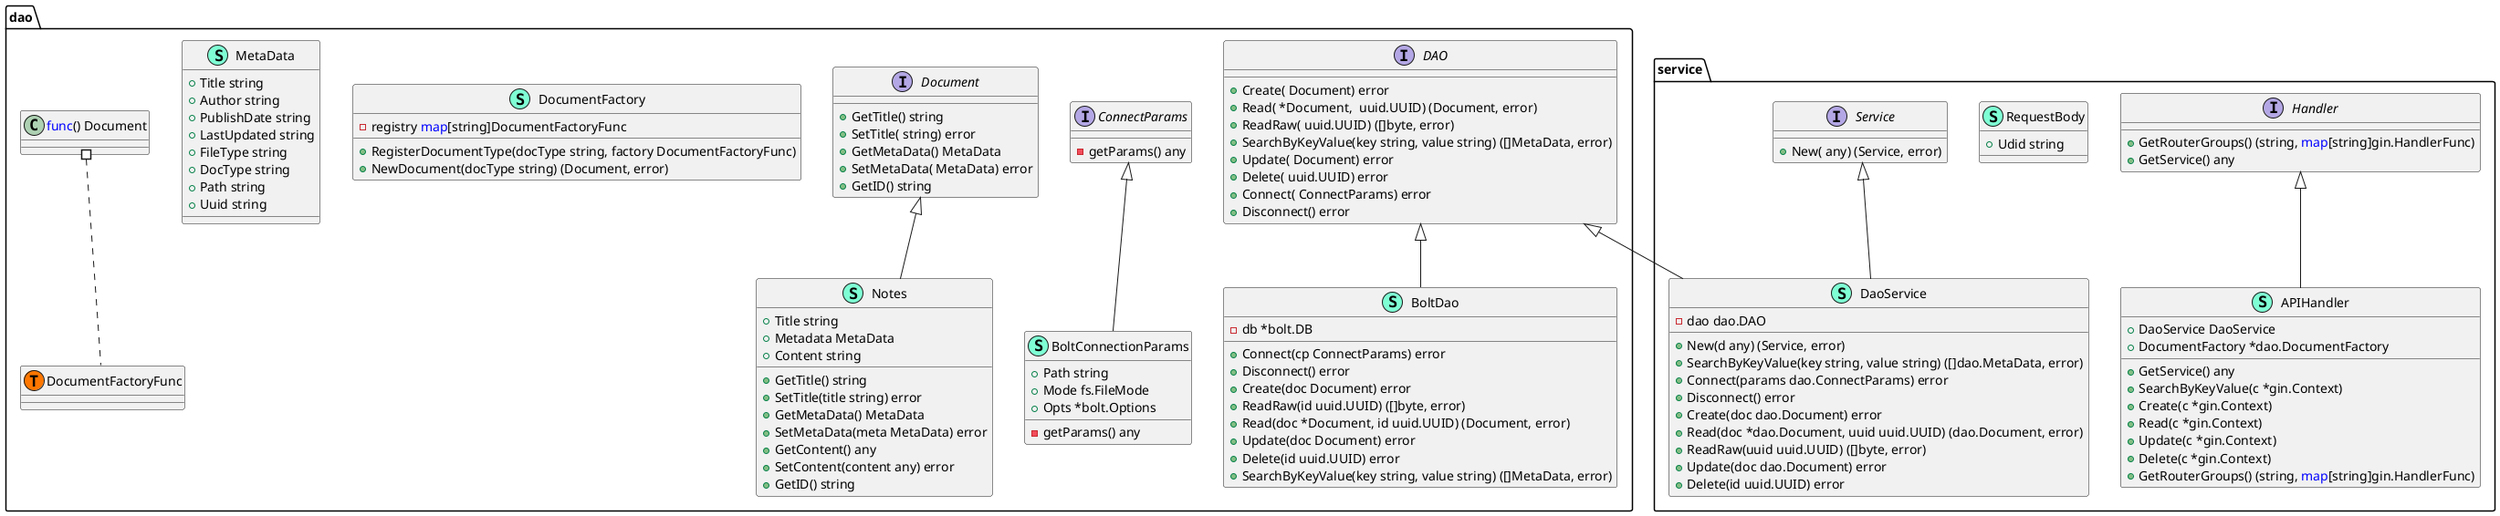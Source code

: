 @startuml
namespace dao {
    class BoltConnectionParams << (S,Aquamarine) >> {
        + Path string
        + Mode fs.FileMode
        + Opts *bolt.Options

        - getParams() any

    }
    class BoltDao << (S,Aquamarine) >> {
        - db *bolt.DB

        + Connect(cp ConnectParams) error
        + Disconnect() error
        + Create(doc Document) error
        + ReadRaw(id uuid.UUID) ([]byte, error)
        + Read(doc *Document, id uuid.UUID) (Document, error)
        + Update(doc Document) error
        + Delete(id uuid.UUID) error
        + SearchByKeyValue(key string, value string) ([]MetaData, error)

    }
    interface ConnectParams  {
        - getParams() any

    }
    interface DAO  {
        + Create( Document) error
        + Read( *Document,  uuid.UUID) (Document, error)
        + ReadRaw( uuid.UUID) ([]byte, error)
        + SearchByKeyValue(key string, value string) ([]MetaData, error)
        + Update( Document) error
        + Delete( uuid.UUID) error
        + Connect( ConnectParams) error
        + Disconnect() error

    }
    interface Document  {
        + GetTitle() string
        + SetTitle( string) error
        + GetMetaData() MetaData
        + SetMetaData( MetaData) error
        + GetID() string

    }
    class DocumentFactory << (S,Aquamarine) >> {
        - registry <font color=blue>map</font>[string]DocumentFactoryFunc

        + RegisterDocumentType(docType string, factory DocumentFactoryFunc) 
        + NewDocument(docType string) (Document, error)

    }
    class MetaData << (S,Aquamarine) >> {
        + Title string
        + Author string
        + PublishDate string
        + LastUpdated string
        + FileType string
        + DocType string
        + Path string
        + Uuid string

    }
    class Notes << (S,Aquamarine) >> {
        + Title string
        + Metadata MetaData
        + Content string

        + GetTitle() string
        + SetTitle(title string) error
        + GetMetaData() MetaData
        + SetMetaData(meta MetaData) error
        + GetContent() any
        + SetContent(content any) error
        + GetID() string

    }
    class dao.DocumentFactoryFunc << (T, #FF7700) >>  {
    }
}

"dao.ConnectParams" <|-- "dao.BoltConnectionParams"
"dao.DAO" <|-- "dao.BoltDao"
"dao.Document" <|-- "dao.Notes"

namespace service {
    class APIHandler << (S,Aquamarine) >> {
        + DaoService DaoService
        + DocumentFactory *dao.DocumentFactory

        + GetService() any
        + SearchByKeyValue(c *gin.Context) 
        + Create(c *gin.Context) 
        + Read(c *gin.Context) 
        + Update(c *gin.Context) 
        + Delete(c *gin.Context) 
        + GetRouterGroups() (string, <font color=blue>map</font>[string]gin.HandlerFunc)

    }
    class DaoService << (S,Aquamarine) >> {
        - dao dao.DAO

        + New(d any) (Service, error)
        + SearchByKeyValue(key string, value string) ([]dao.MetaData, error)
        + Connect(params dao.ConnectParams) error
        + Disconnect() error
        + Create(doc dao.Document) error
        + Read(doc *dao.Document, uuid uuid.UUID) (dao.Document, error)
        + ReadRaw(uuid uuid.UUID) ([]byte, error)
        + Update(doc dao.Document) error
        + Delete(id uuid.UUID) error

    }
    interface Handler  {
        + GetRouterGroups() (string, <font color=blue>map</font>[string]gin.HandlerFunc)
        + GetService() any

    }
    class RequestBody << (S,Aquamarine) >> {
        + Udid string

    }
    interface Service  {
        + New( any) (Service, error)

    }
}

"service.Handler" <|-- "service.APIHandler"
"dao.DAO" <|-- "service.DaoService"
"service.Service" <|-- "service.DaoService"

"dao.<font color=blue>func</font>() Document" #.. "dao.DocumentFactoryFunc"
@enduml
